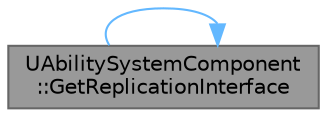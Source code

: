 digraph "UAbilitySystemComponent::GetReplicationInterface"
{
 // INTERACTIVE_SVG=YES
 // LATEX_PDF_SIZE
  bgcolor="transparent";
  edge [fontname=Helvetica,fontsize=10,labelfontname=Helvetica,labelfontsize=10];
  node [fontname=Helvetica,fontsize=10,shape=box,height=0.2,width=0.4];
  rankdir="LR";
  Node1 [id="Node000001",label="UAbilitySystemComponent\l::GetReplicationInterface",height=0.2,width=0.4,color="gray40", fillcolor="grey60", style="filled", fontcolor="black",tooltip="Who to route replication through if ReplicationProxyEnabled (if this returns null,..."];
  Node1 -> Node1 [id="edge1_Node000001_Node000001",color="steelblue1",style="solid",tooltip=" "];
}
